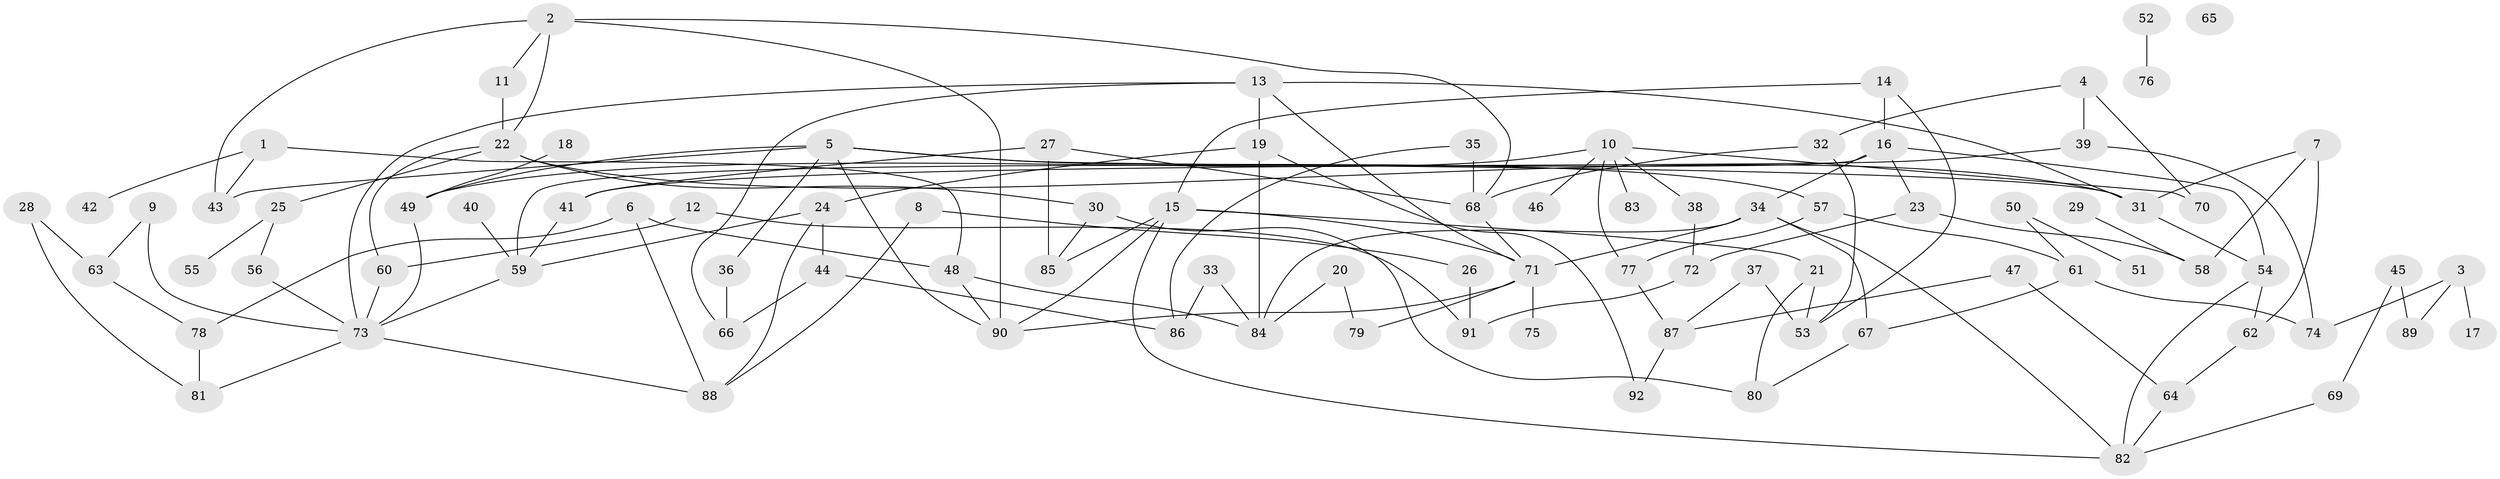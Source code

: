 // Generated by graph-tools (version 1.1) at 2025/40/03/09/25 04:40:06]
// undirected, 92 vertices, 139 edges
graph export_dot {
graph [start="1"]
  node [color=gray90,style=filled];
  1;
  2;
  3;
  4;
  5;
  6;
  7;
  8;
  9;
  10;
  11;
  12;
  13;
  14;
  15;
  16;
  17;
  18;
  19;
  20;
  21;
  22;
  23;
  24;
  25;
  26;
  27;
  28;
  29;
  30;
  31;
  32;
  33;
  34;
  35;
  36;
  37;
  38;
  39;
  40;
  41;
  42;
  43;
  44;
  45;
  46;
  47;
  48;
  49;
  50;
  51;
  52;
  53;
  54;
  55;
  56;
  57;
  58;
  59;
  60;
  61;
  62;
  63;
  64;
  65;
  66;
  67;
  68;
  69;
  70;
  71;
  72;
  73;
  74;
  75;
  76;
  77;
  78;
  79;
  80;
  81;
  82;
  83;
  84;
  85;
  86;
  87;
  88;
  89;
  90;
  91;
  92;
  1 -- 42;
  1 -- 43;
  1 -- 48;
  2 -- 11;
  2 -- 22;
  2 -- 43;
  2 -- 68;
  2 -- 90;
  3 -- 17;
  3 -- 74;
  3 -- 89;
  4 -- 32;
  4 -- 39;
  4 -- 70;
  5 -- 31;
  5 -- 36;
  5 -- 43;
  5 -- 49;
  5 -- 57;
  5 -- 90;
  6 -- 48;
  6 -- 78;
  6 -- 88;
  7 -- 31;
  7 -- 58;
  7 -- 62;
  8 -- 26;
  8 -- 88;
  9 -- 63;
  9 -- 73;
  10 -- 38;
  10 -- 46;
  10 -- 49;
  10 -- 70;
  10 -- 77;
  10 -- 83;
  11 -- 22;
  12 -- 60;
  12 -- 91;
  13 -- 19;
  13 -- 31;
  13 -- 66;
  13 -- 71;
  13 -- 73;
  14 -- 15;
  14 -- 16;
  14 -- 53;
  15 -- 21;
  15 -- 71;
  15 -- 82;
  15 -- 85;
  15 -- 90;
  16 -- 23;
  16 -- 34;
  16 -- 54;
  16 -- 59;
  18 -- 49;
  19 -- 24;
  19 -- 84;
  19 -- 92;
  20 -- 79;
  20 -- 84;
  21 -- 53;
  21 -- 80;
  22 -- 25;
  22 -- 30;
  22 -- 31;
  22 -- 60;
  23 -- 58;
  23 -- 72;
  24 -- 44;
  24 -- 59;
  24 -- 88;
  25 -- 55;
  25 -- 56;
  26 -- 91;
  27 -- 41;
  27 -- 68;
  27 -- 85;
  28 -- 63;
  28 -- 81;
  29 -- 58;
  30 -- 80;
  30 -- 85;
  31 -- 54;
  32 -- 53;
  32 -- 68;
  33 -- 84;
  33 -- 86;
  34 -- 67;
  34 -- 71;
  34 -- 82;
  34 -- 84;
  35 -- 68;
  35 -- 86;
  36 -- 66;
  37 -- 53;
  37 -- 87;
  38 -- 72;
  39 -- 41;
  39 -- 74;
  40 -- 59;
  41 -- 59;
  44 -- 66;
  44 -- 86;
  45 -- 69;
  45 -- 89;
  47 -- 64;
  47 -- 87;
  48 -- 84;
  48 -- 90;
  49 -- 73;
  50 -- 51;
  50 -- 61;
  52 -- 76;
  54 -- 62;
  54 -- 82;
  56 -- 73;
  57 -- 61;
  57 -- 77;
  59 -- 73;
  60 -- 73;
  61 -- 67;
  61 -- 74;
  62 -- 64;
  63 -- 78;
  64 -- 82;
  67 -- 80;
  68 -- 71;
  69 -- 82;
  71 -- 75;
  71 -- 79;
  71 -- 90;
  72 -- 91;
  73 -- 81;
  73 -- 88;
  77 -- 87;
  78 -- 81;
  87 -- 92;
}
